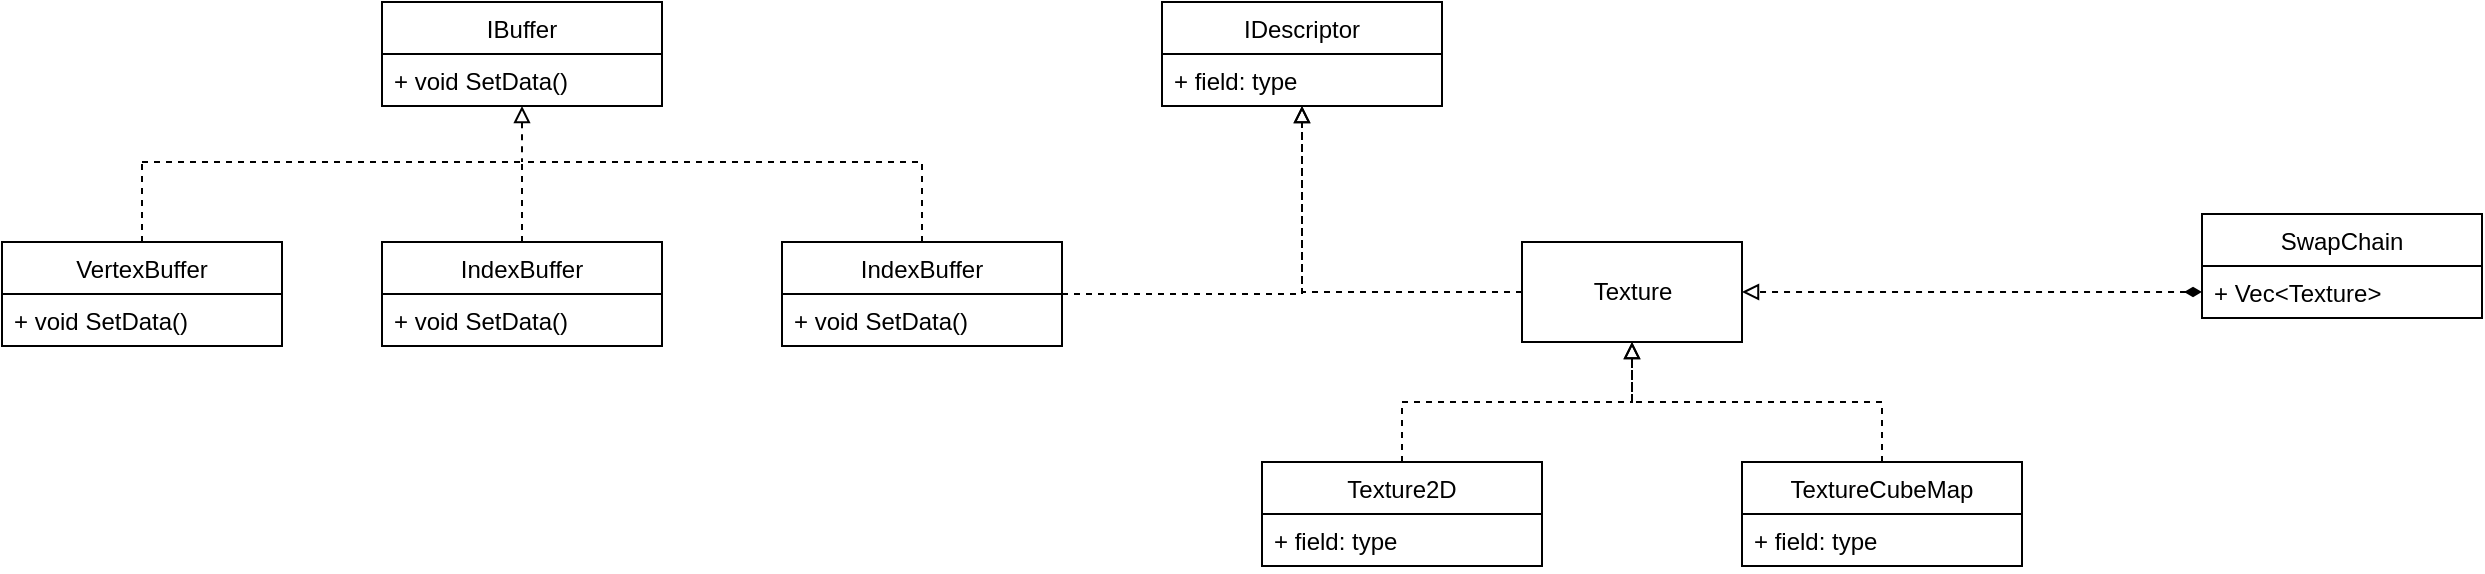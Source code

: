 <mxfile version="18.0.6" type="device"><diagram id="E1cfdJ_0Jz2cXqekd_tp" name="第 1 页"><mxGraphModel dx="1422" dy="885" grid="1" gridSize="10" guides="1" tooltips="1" connect="1" arrows="1" fold="1" page="1" pageScale="1" pageWidth="1654" pageHeight="2336" math="0" shadow="0"><root><mxCell id="0"/><mxCell id="1" parent="0"/><mxCell id="uxD6hTHifEWVDyYRu4dQ-7" style="edgeStyle=orthogonalEdgeStyle;rounded=0;orthogonalLoop=1;jettySize=auto;html=1;endArrow=none;endFill=0;dashed=1;startArrow=block;startFill=0;" edge="1" parent="1" source="AHXSkMwAJ1ZC-CxkpX6B-3"><mxGeometry relative="1" as="geometry"><mxPoint x="420" y="270" as="targetPoint"/></mxGeometry></mxCell><mxCell id="AHXSkMwAJ1ZC-CxkpX6B-3" value="IBuffer" style="swimlane;fontStyle=0;childLayout=stackLayout;horizontal=1;startSize=26;fillColor=none;horizontalStack=0;resizeParent=1;resizeParentMax=0;resizeLast=0;collapsible=1;marginBottom=0;" parent="1" vertex="1"><mxGeometry x="350" y="190" width="140" height="52" as="geometry"/></mxCell><mxCell id="AHXSkMwAJ1ZC-CxkpX6B-4" value="+ void SetData()" style="text;strokeColor=none;fillColor=none;align=left;verticalAlign=top;spacingLeft=4;spacingRight=4;overflow=hidden;rotatable=0;points=[[0,0.5],[1,0.5]];portConstraint=eastwest;" parent="AHXSkMwAJ1ZC-CxkpX6B-3" vertex="1"><mxGeometry y="26" width="140" height="26" as="geometry"/></mxCell><mxCell id="uxD6hTHifEWVDyYRu4dQ-6" style="edgeStyle=orthogonalEdgeStyle;rounded=0;orthogonalLoop=1;jettySize=auto;html=1;exitX=0.5;exitY=0;exitDx=0;exitDy=0;endArrow=none;endFill=0;dashed=1;" edge="1" parent="1" source="uxD6hTHifEWVDyYRu4dQ-1"><mxGeometry relative="1" as="geometry"><mxPoint x="230" y="270" as="targetPoint"/></mxGeometry></mxCell><mxCell id="uxD6hTHifEWVDyYRu4dQ-1" value="VertexBuffer" style="swimlane;fontStyle=0;childLayout=stackLayout;horizontal=1;startSize=26;fillColor=none;horizontalStack=0;resizeParent=1;resizeParentMax=0;resizeLast=0;collapsible=1;marginBottom=0;" vertex="1" parent="1"><mxGeometry x="160" y="310" width="140" height="52" as="geometry"/></mxCell><mxCell id="uxD6hTHifEWVDyYRu4dQ-2" value="+ void SetData()" style="text;strokeColor=none;fillColor=none;align=left;verticalAlign=top;spacingLeft=4;spacingRight=4;overflow=hidden;rotatable=0;points=[[0,0.5],[1,0.5]];portConstraint=eastwest;" vertex="1" parent="uxD6hTHifEWVDyYRu4dQ-1"><mxGeometry y="26" width="140" height="26" as="geometry"/></mxCell><mxCell id="uxD6hTHifEWVDyYRu4dQ-5" value="" style="endArrow=none;dashed=1;endFill=0;endSize=12;html=1;rounded=0;" edge="1" parent="1"><mxGeometry width="160" relative="1" as="geometry"><mxPoint x="230" y="270" as="sourcePoint"/><mxPoint x="420" y="270" as="targetPoint"/></mxGeometry></mxCell><mxCell id="uxD6hTHifEWVDyYRu4dQ-10" style="edgeStyle=orthogonalEdgeStyle;rounded=0;orthogonalLoop=1;jettySize=auto;html=1;dashed=1;startArrow=none;startFill=0;endArrow=none;endFill=0;" edge="1" parent="1" source="uxD6hTHifEWVDyYRu4dQ-8"><mxGeometry relative="1" as="geometry"><mxPoint x="420" y="270" as="targetPoint"/></mxGeometry></mxCell><mxCell id="uxD6hTHifEWVDyYRu4dQ-8" value="IndexBuffer" style="swimlane;fontStyle=0;childLayout=stackLayout;horizontal=1;startSize=26;fillColor=none;horizontalStack=0;resizeParent=1;resizeParentMax=0;resizeLast=0;collapsible=1;marginBottom=0;" vertex="1" parent="1"><mxGeometry x="350" y="310" width="140" height="52" as="geometry"/></mxCell><mxCell id="uxD6hTHifEWVDyYRu4dQ-9" value="+ void SetData()" style="text;strokeColor=none;fillColor=none;align=left;verticalAlign=top;spacingLeft=4;spacingRight=4;overflow=hidden;rotatable=0;points=[[0,0.5],[1,0.5]];portConstraint=eastwest;" vertex="1" parent="uxD6hTHifEWVDyYRu4dQ-8"><mxGeometry y="26" width="140" height="26" as="geometry"/></mxCell><mxCell id="uxD6hTHifEWVDyYRu4dQ-13" style="edgeStyle=orthogonalEdgeStyle;rounded=0;orthogonalLoop=1;jettySize=auto;html=1;dashed=1;startArrow=none;startFill=0;endArrow=none;endFill=0;" edge="1" parent="1" source="uxD6hTHifEWVDyYRu4dQ-11"><mxGeometry relative="1" as="geometry"><mxPoint x="420" y="270" as="targetPoint"/><Array as="points"><mxPoint x="620" y="270"/></Array></mxGeometry></mxCell><mxCell id="uxD6hTHifEWVDyYRu4dQ-30" style="edgeStyle=orthogonalEdgeStyle;rounded=0;orthogonalLoop=1;jettySize=auto;html=1;dashed=1;startArrow=none;startFill=0;endArrow=block;endFill=0;" edge="1" parent="1" source="uxD6hTHifEWVDyYRu4dQ-11" target="uxD6hTHifEWVDyYRu4dQ-26"><mxGeometry relative="1" as="geometry"><Array as="points"><mxPoint x="810" y="336"/></Array></mxGeometry></mxCell><mxCell id="uxD6hTHifEWVDyYRu4dQ-11" value="IndexBuffer" style="swimlane;fontStyle=0;childLayout=stackLayout;horizontal=1;startSize=26;fillColor=none;horizontalStack=0;resizeParent=1;resizeParentMax=0;resizeLast=0;collapsible=1;marginBottom=0;" vertex="1" parent="1"><mxGeometry x="550" y="310" width="140" height="52" as="geometry"/></mxCell><mxCell id="uxD6hTHifEWVDyYRu4dQ-12" value="+ void SetData()" style="text;strokeColor=none;fillColor=none;align=left;verticalAlign=top;spacingLeft=4;spacingRight=4;overflow=hidden;rotatable=0;points=[[0,0.5],[1,0.5]];portConstraint=eastwest;" vertex="1" parent="uxD6hTHifEWVDyYRu4dQ-11"><mxGeometry y="26" width="140" height="26" as="geometry"/></mxCell><mxCell id="uxD6hTHifEWVDyYRu4dQ-31" style="edgeStyle=orthogonalEdgeStyle;rounded=0;orthogonalLoop=1;jettySize=auto;html=1;dashed=1;startArrow=none;startFill=0;endArrow=block;endFill=0;" edge="1" parent="1" source="uxD6hTHifEWVDyYRu4dQ-14" target="uxD6hTHifEWVDyYRu4dQ-26"><mxGeometry relative="1" as="geometry"><Array as="points"><mxPoint x="810" y="335"/></Array></mxGeometry></mxCell><mxCell id="uxD6hTHifEWVDyYRu4dQ-14" value="Texture" style="html=1;" vertex="1" parent="1"><mxGeometry x="920" y="310" width="110" height="50" as="geometry"/></mxCell><mxCell id="uxD6hTHifEWVDyYRu4dQ-19" style="edgeStyle=orthogonalEdgeStyle;rounded=0;orthogonalLoop=1;jettySize=auto;html=1;dashed=1;startArrow=none;startFill=0;endArrow=block;endFill=0;" edge="1" parent="1" source="uxD6hTHifEWVDyYRu4dQ-15" target="uxD6hTHifEWVDyYRu4dQ-14"><mxGeometry relative="1" as="geometry"/></mxCell><mxCell id="uxD6hTHifEWVDyYRu4dQ-15" value="Texture2D" style="swimlane;fontStyle=0;childLayout=stackLayout;horizontal=1;startSize=26;fillColor=none;horizontalStack=0;resizeParent=1;resizeParentMax=0;resizeLast=0;collapsible=1;marginBottom=0;" vertex="1" parent="1"><mxGeometry x="790" y="420" width="140" height="52" as="geometry"/></mxCell><mxCell id="uxD6hTHifEWVDyYRu4dQ-18" value="+ field: type" style="text;strokeColor=none;fillColor=none;align=left;verticalAlign=top;spacingLeft=4;spacingRight=4;overflow=hidden;rotatable=0;points=[[0,0.5],[1,0.5]];portConstraint=eastwest;" vertex="1" parent="uxD6hTHifEWVDyYRu4dQ-15"><mxGeometry y="26" width="140" height="26" as="geometry"/></mxCell><mxCell id="uxD6hTHifEWVDyYRu4dQ-24" style="edgeStyle=orthogonalEdgeStyle;rounded=0;orthogonalLoop=1;jettySize=auto;html=1;dashed=1;startArrow=none;startFill=0;endArrow=block;endFill=0;" edge="1" parent="1" source="uxD6hTHifEWVDyYRu4dQ-20" target="uxD6hTHifEWVDyYRu4dQ-14"><mxGeometry relative="1" as="geometry"/></mxCell><mxCell id="uxD6hTHifEWVDyYRu4dQ-20" value="TextureCubeMap" style="swimlane;fontStyle=0;childLayout=stackLayout;horizontal=1;startSize=26;fillColor=none;horizontalStack=0;resizeParent=1;resizeParentMax=0;resizeLast=0;collapsible=1;marginBottom=0;" vertex="1" parent="1"><mxGeometry x="1030" y="420" width="140" height="52" as="geometry"/></mxCell><mxCell id="uxD6hTHifEWVDyYRu4dQ-23" value="+ field: type" style="text;strokeColor=none;fillColor=none;align=left;verticalAlign=top;spacingLeft=4;spacingRight=4;overflow=hidden;rotatable=0;points=[[0,0.5],[1,0.5]];portConstraint=eastwest;" vertex="1" parent="uxD6hTHifEWVDyYRu4dQ-20"><mxGeometry y="26" width="140" height="26" as="geometry"/></mxCell><mxCell id="uxD6hTHifEWVDyYRu4dQ-26" value="IDescriptor" style="swimlane;fontStyle=0;childLayout=stackLayout;horizontal=1;startSize=26;fillColor=none;horizontalStack=0;resizeParent=1;resizeParentMax=0;resizeLast=0;collapsible=1;marginBottom=0;" vertex="1" parent="1"><mxGeometry x="740" y="190" width="140" height="52" as="geometry"/></mxCell><mxCell id="uxD6hTHifEWVDyYRu4dQ-29" value="+ field: type" style="text;strokeColor=none;fillColor=none;align=left;verticalAlign=top;spacingLeft=4;spacingRight=4;overflow=hidden;rotatable=0;points=[[0,0.5],[1,0.5]];portConstraint=eastwest;" vertex="1" parent="uxD6hTHifEWVDyYRu4dQ-26"><mxGeometry y="26" width="140" height="26" as="geometry"/></mxCell><mxCell id="uxD6hTHifEWVDyYRu4dQ-32" value="SwapChain" style="swimlane;fontStyle=0;childLayout=stackLayout;horizontal=1;startSize=26;fillColor=none;horizontalStack=0;resizeParent=1;resizeParentMax=0;resizeLast=0;collapsible=1;marginBottom=0;" vertex="1" parent="1"><mxGeometry x="1260" y="296" width="140" height="52" as="geometry"/></mxCell><mxCell id="uxD6hTHifEWVDyYRu4dQ-35" value="+ Vec&lt;Texture&gt;" style="text;strokeColor=none;fillColor=none;align=left;verticalAlign=top;spacingLeft=4;spacingRight=4;overflow=hidden;rotatable=0;points=[[0,0.5],[1,0.5]];portConstraint=eastwest;" vertex="1" parent="uxD6hTHifEWVDyYRu4dQ-32"><mxGeometry y="26" width="140" height="26" as="geometry"/></mxCell><mxCell id="uxD6hTHifEWVDyYRu4dQ-37" style="edgeStyle=orthogonalEdgeStyle;rounded=0;orthogonalLoop=1;jettySize=auto;html=1;exitX=0;exitY=0.5;exitDx=0;exitDy=0;entryX=1;entryY=0.5;entryDx=0;entryDy=0;dashed=1;startArrow=diamondThin;startFill=1;endArrow=block;endFill=0;" edge="1" parent="1" source="uxD6hTHifEWVDyYRu4dQ-35" target="uxD6hTHifEWVDyYRu4dQ-14"><mxGeometry relative="1" as="geometry"/></mxCell></root></mxGraphModel></diagram></mxfile>